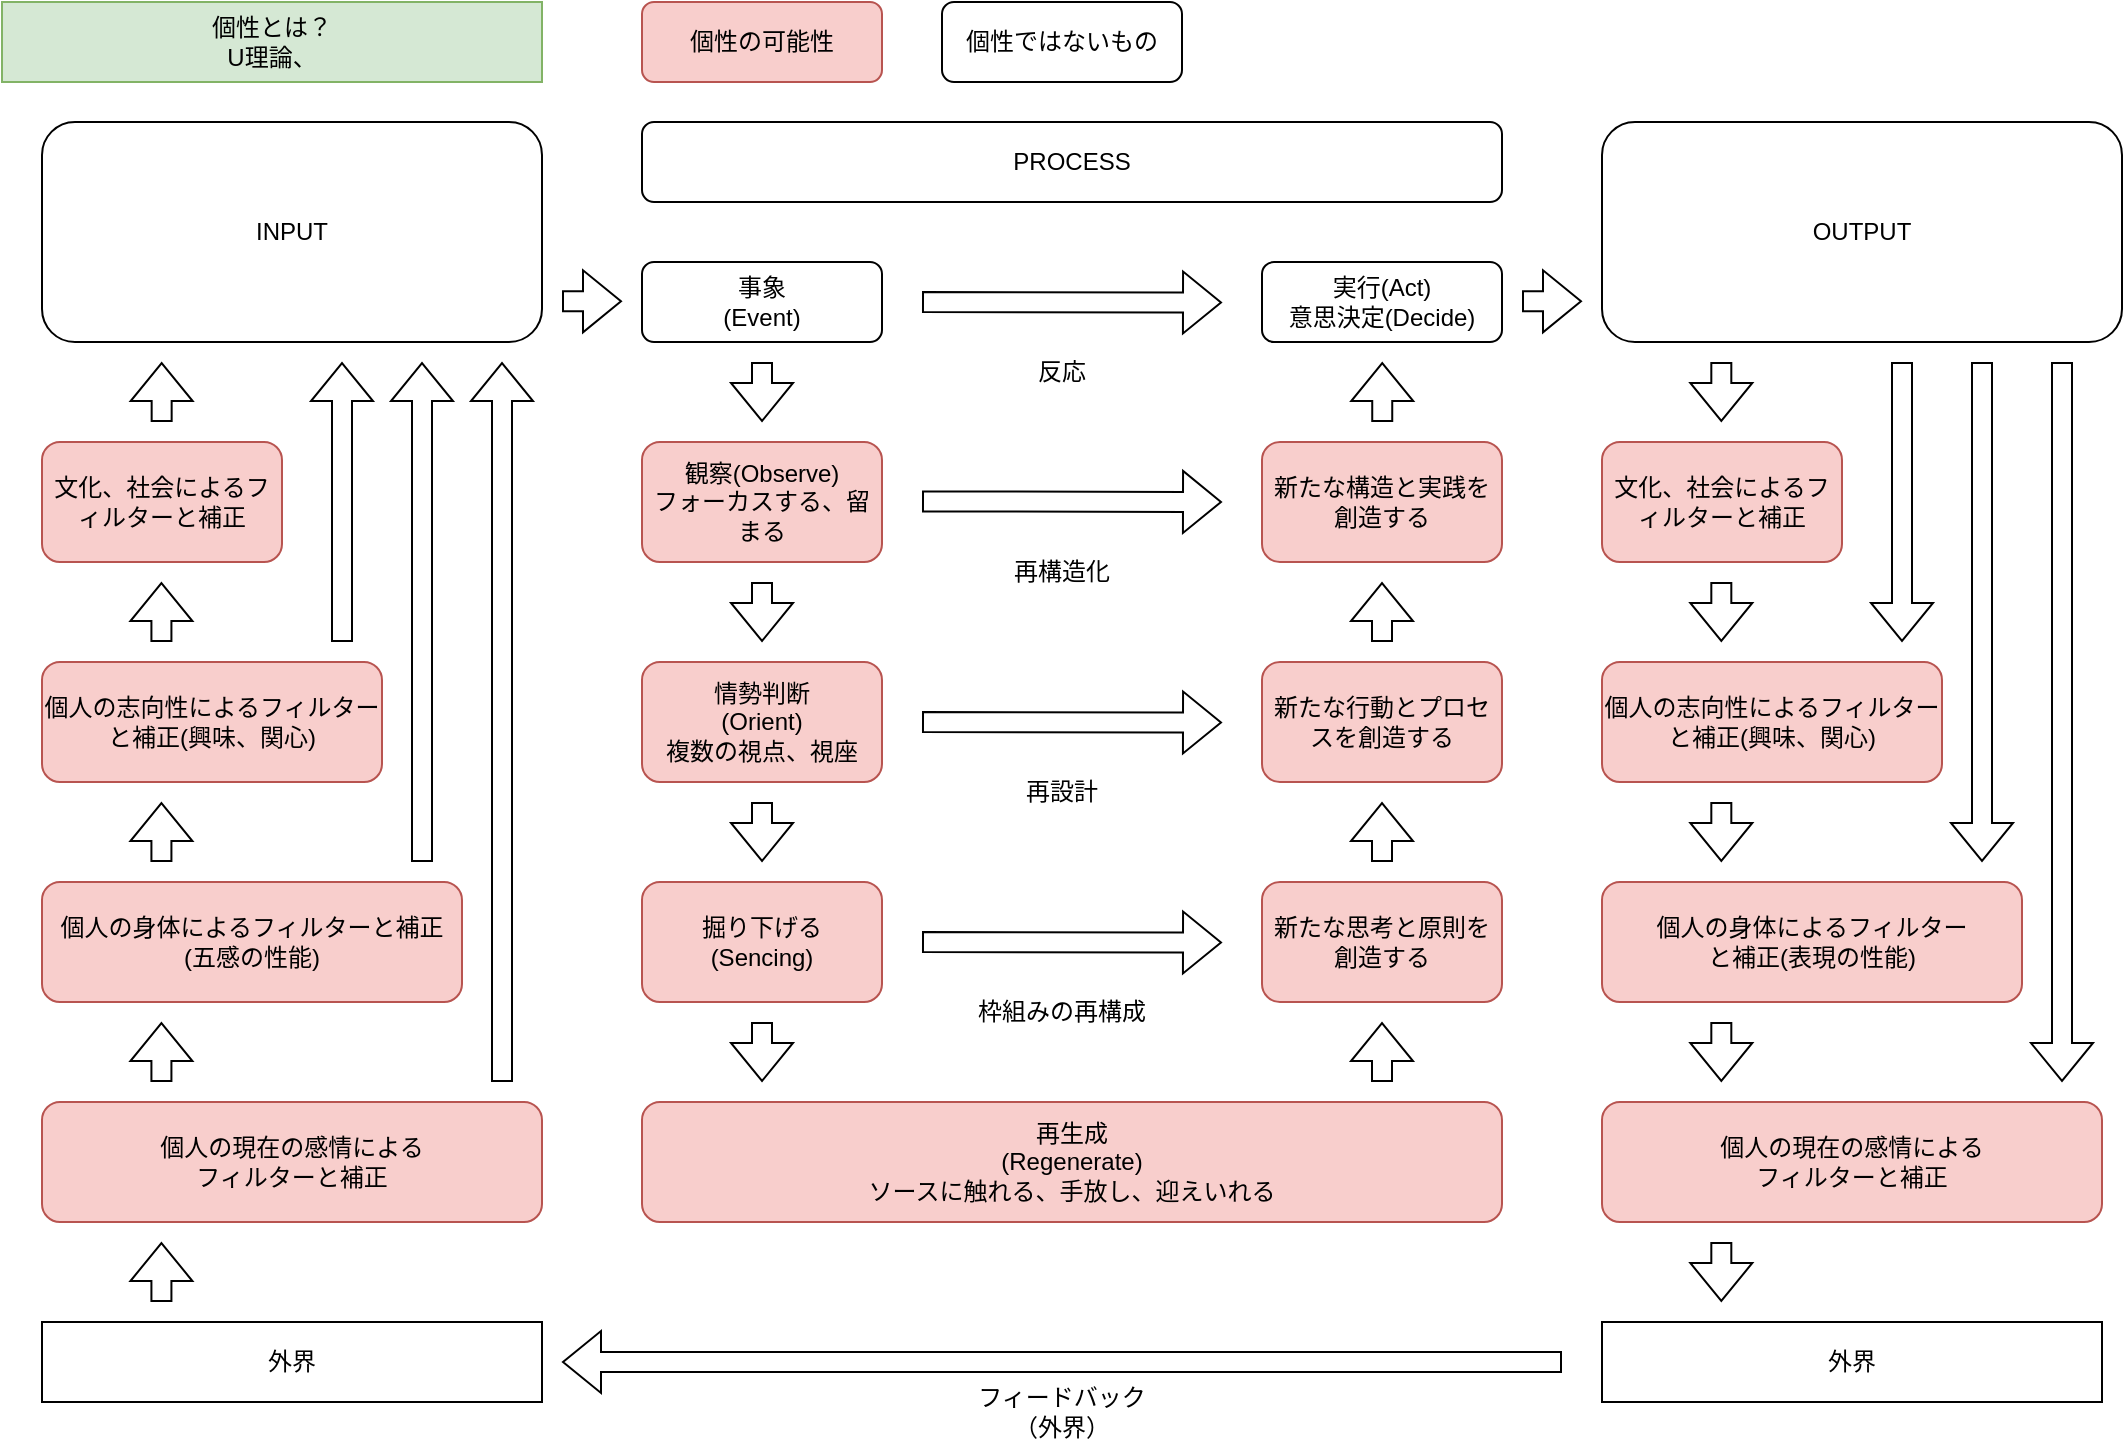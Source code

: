 <mxfile version="26.2.14">
  <diagram name="ページ1" id="k0JsH1NwCoPHk9hEPvyp">
    <mxGraphModel dx="1301" dy="985" grid="1" gridSize="10" guides="1" tooltips="1" connect="1" arrows="1" fold="1" page="1" pageScale="1" pageWidth="1169" pageHeight="827" math="0" shadow="0">
      <root>
        <mxCell id="0" />
        <mxCell id="1" parent="0" />
        <mxCell id="C3-1qT_cKMizSYInRuVy-1" value="個性とは？&lt;div&gt;U理論、&lt;/div&gt;" style="text;html=1;align=center;verticalAlign=middle;whiteSpace=wrap;rounded=0;fillColor=#d5e8d4;strokeColor=#82b366;" vertex="1" parent="1">
          <mxGeometry x="80" y="30" width="270" height="40" as="geometry" />
        </mxCell>
        <mxCell id="C3-1qT_cKMizSYInRuVy-2" value="INPUT" style="rounded=1;whiteSpace=wrap;html=1;" vertex="1" parent="1">
          <mxGeometry x="100" y="90" width="250" height="110" as="geometry" />
        </mxCell>
        <mxCell id="C3-1qT_cKMizSYInRuVy-3" value="PROCESS" style="rounded=1;whiteSpace=wrap;html=1;" vertex="1" parent="1">
          <mxGeometry x="400" y="90" width="430" height="40" as="geometry" />
        </mxCell>
        <mxCell id="C3-1qT_cKMizSYInRuVy-4" value="OUTPUT" style="rounded=1;whiteSpace=wrap;html=1;" vertex="1" parent="1">
          <mxGeometry x="880" y="90" width="260" height="110" as="geometry" />
        </mxCell>
        <mxCell id="C3-1qT_cKMizSYInRuVy-5" value="個人の志向性によるフィルター&lt;br&gt;&lt;div&gt;&lt;span style=&quot;background-color: transparent; color: light-dark(rgb(0, 0, 0), rgb(255, 255, 255));&quot;&gt;と補正&lt;/span&gt;(興味、関心)&lt;/div&gt;" style="rounded=1;whiteSpace=wrap;html=1;fillColor=#f8cecc;strokeColor=#b85450;" vertex="1" parent="1">
          <mxGeometry x="100" y="360" width="170" height="60" as="geometry" />
        </mxCell>
        <mxCell id="C3-1qT_cKMizSYInRuVy-6" value="個人の身体によるフィルターと補正&lt;div&gt;(五感の性能)&lt;/div&gt;" style="rounded=1;whiteSpace=wrap;html=1;fillColor=#f8cecc;strokeColor=#b85450;" vertex="1" parent="1">
          <mxGeometry x="100" y="470" width="210" height="60" as="geometry" />
        </mxCell>
        <mxCell id="C3-1qT_cKMizSYInRuVy-7" value="" style="shape=flexArrow;endArrow=classic;html=1;rounded=0;" edge="1" parent="1">
          <mxGeometry width="50" height="50" relative="1" as="geometry">
            <mxPoint x="159.71" y="680" as="sourcePoint" />
            <mxPoint x="159.71" y="650" as="targetPoint" />
          </mxGeometry>
        </mxCell>
        <mxCell id="C3-1qT_cKMizSYInRuVy-8" value="外界" style="rounded=0;whiteSpace=wrap;html=1;" vertex="1" parent="1">
          <mxGeometry x="100" y="690" width="250" height="40" as="geometry" />
        </mxCell>
        <mxCell id="C3-1qT_cKMizSYInRuVy-9" value="個性の可能性" style="rounded=1;whiteSpace=wrap;html=1;fillColor=#f8cecc;strokeColor=#b85450;" vertex="1" parent="1">
          <mxGeometry x="400" y="30" width="120" height="40" as="geometry" />
        </mxCell>
        <mxCell id="C3-1qT_cKMizSYInRuVy-10" value="" style="shape=flexArrow;endArrow=classic;html=1;rounded=0;" edge="1" parent="1">
          <mxGeometry width="50" height="50" relative="1" as="geometry">
            <mxPoint x="159.71" y="570" as="sourcePoint" />
            <mxPoint x="159.71" y="540" as="targetPoint" />
          </mxGeometry>
        </mxCell>
        <mxCell id="C3-1qT_cKMizSYInRuVy-11" value="" style="shape=flexArrow;endArrow=classic;html=1;rounded=0;" edge="1" parent="1">
          <mxGeometry width="50" height="50" relative="1" as="geometry">
            <mxPoint x="159.71" y="460" as="sourcePoint" />
            <mxPoint x="159.71" y="430" as="targetPoint" />
          </mxGeometry>
        </mxCell>
        <mxCell id="C3-1qT_cKMizSYInRuVy-12" value="文化、社会によるフィルターと補正" style="rounded=1;whiteSpace=wrap;html=1;fillColor=#f8cecc;strokeColor=#b85450;" vertex="1" parent="1">
          <mxGeometry x="100" y="250" width="120" height="60" as="geometry" />
        </mxCell>
        <mxCell id="C3-1qT_cKMizSYInRuVy-13" value="" style="shape=flexArrow;endArrow=classic;html=1;rounded=0;" edge="1" parent="1">
          <mxGeometry width="50" height="50" relative="1" as="geometry">
            <mxPoint x="159.71" y="350" as="sourcePoint" />
            <mxPoint x="159.71" y="320" as="targetPoint" />
          </mxGeometry>
        </mxCell>
        <mxCell id="C3-1qT_cKMizSYInRuVy-15" value="" style="shape=flexArrow;endArrow=classic;html=1;rounded=0;" edge="1" parent="1">
          <mxGeometry width="50" height="50" relative="1" as="geometry">
            <mxPoint x="159.83" y="240" as="sourcePoint" />
            <mxPoint x="159.83" y="210" as="targetPoint" />
          </mxGeometry>
        </mxCell>
        <mxCell id="C3-1qT_cKMizSYInRuVy-16" value="" style="shape=flexArrow;endArrow=classic;html=1;rounded=0;" edge="1" parent="1">
          <mxGeometry width="50" height="50" relative="1" as="geometry">
            <mxPoint x="360" y="179.66" as="sourcePoint" />
            <mxPoint x="390" y="179.66" as="targetPoint" />
          </mxGeometry>
        </mxCell>
        <mxCell id="C3-1qT_cKMizSYInRuVy-17" value="&lt;div&gt;観察&lt;span style=&quot;background-color: transparent; color: light-dark(rgb(0, 0, 0), rgb(255, 255, 255));&quot;&gt;(Observe)&lt;/span&gt;&lt;/div&gt;&lt;div&gt;フォーカスする、留まる&lt;/div&gt;" style="rounded=1;whiteSpace=wrap;html=1;fillColor=#f8cecc;strokeColor=#b85450;" vertex="1" parent="1">
          <mxGeometry x="400" y="250" width="120" height="60" as="geometry" />
        </mxCell>
        <mxCell id="C3-1qT_cKMizSYInRuVy-18" value="個人の現在の感情による&lt;div&gt;フィルターと補正&lt;/div&gt;" style="rounded=1;whiteSpace=wrap;html=1;fillColor=#f8cecc;strokeColor=#b85450;" vertex="1" parent="1">
          <mxGeometry x="100" y="580" width="250" height="60" as="geometry" />
        </mxCell>
        <mxCell id="C3-1qT_cKMizSYInRuVy-19" value="" style="shape=flexArrow;endArrow=classic;html=1;rounded=0;" edge="1" parent="1">
          <mxGeometry width="50" height="50" relative="1" as="geometry">
            <mxPoint x="330" y="570" as="sourcePoint" />
            <mxPoint x="330" y="210" as="targetPoint" />
          </mxGeometry>
        </mxCell>
        <mxCell id="C3-1qT_cKMizSYInRuVy-20" value="" style="shape=flexArrow;endArrow=classic;html=1;rounded=0;" edge="1" parent="1">
          <mxGeometry width="50" height="50" relative="1" as="geometry">
            <mxPoint x="290" y="460" as="sourcePoint" />
            <mxPoint x="290" y="210" as="targetPoint" />
          </mxGeometry>
        </mxCell>
        <mxCell id="C3-1qT_cKMizSYInRuVy-21" value="" style="shape=flexArrow;endArrow=classic;html=1;rounded=0;" edge="1" parent="1">
          <mxGeometry width="50" height="50" relative="1" as="geometry">
            <mxPoint x="250" y="350" as="sourcePoint" />
            <mxPoint x="250" y="210" as="targetPoint" />
          </mxGeometry>
        </mxCell>
        <mxCell id="C3-1qT_cKMizSYInRuVy-22" value="個人の志向性によるフィルター&lt;div&gt;と補正(興味、関心)&lt;/div&gt;" style="rounded=1;whiteSpace=wrap;html=1;fillColor=#f8cecc;strokeColor=#b85450;" vertex="1" parent="1">
          <mxGeometry x="880" y="360" width="170" height="60" as="geometry" />
        </mxCell>
        <mxCell id="C3-1qT_cKMizSYInRuVy-23" value="個人の身体によるフィルター&lt;div&gt;と補正(表現の性能)&lt;/div&gt;" style="rounded=1;whiteSpace=wrap;html=1;fillColor=#f8cecc;strokeColor=#b85450;" vertex="1" parent="1">
          <mxGeometry x="880" y="470" width="210" height="60" as="geometry" />
        </mxCell>
        <mxCell id="C3-1qT_cKMizSYInRuVy-24" value="文化、社会によるフィルターと補正" style="rounded=1;whiteSpace=wrap;html=1;fillColor=#f8cecc;strokeColor=#b85450;" vertex="1" parent="1">
          <mxGeometry x="880" y="250" width="120" height="60" as="geometry" />
        </mxCell>
        <mxCell id="C3-1qT_cKMizSYInRuVy-25" value="個人の現在の感情による&lt;div&gt;フィルターと補正&lt;/div&gt;" style="rounded=1;whiteSpace=wrap;html=1;fillColor=#f8cecc;strokeColor=#b85450;" vertex="1" parent="1">
          <mxGeometry x="880" y="580" width="250" height="60" as="geometry" />
        </mxCell>
        <mxCell id="C3-1qT_cKMizSYInRuVy-26" value="外界" style="rounded=0;whiteSpace=wrap;html=1;" vertex="1" parent="1">
          <mxGeometry x="880" y="690" width="250" height="40" as="geometry" />
        </mxCell>
        <mxCell id="C3-1qT_cKMizSYInRuVy-27" value="" style="shape=flexArrow;endArrow=classic;html=1;rounded=0;" edge="1" parent="1">
          <mxGeometry width="50" height="50" relative="1" as="geometry">
            <mxPoint x="840" y="179.66" as="sourcePoint" />
            <mxPoint x="870" y="179.66" as="targetPoint" />
          </mxGeometry>
        </mxCell>
        <mxCell id="C3-1qT_cKMizSYInRuVy-28" value="" style="shape=flexArrow;endArrow=classic;html=1;rounded=0;" edge="1" parent="1">
          <mxGeometry width="50" height="50" relative="1" as="geometry">
            <mxPoint x="939.66" y="210" as="sourcePoint" />
            <mxPoint x="939.66" y="240" as="targetPoint" />
          </mxGeometry>
        </mxCell>
        <mxCell id="C3-1qT_cKMizSYInRuVy-29" value="" style="shape=flexArrow;endArrow=classic;html=1;rounded=0;" edge="1" parent="1">
          <mxGeometry width="50" height="50" relative="1" as="geometry">
            <mxPoint x="939.66" y="320" as="sourcePoint" />
            <mxPoint x="939.66" y="350" as="targetPoint" />
          </mxGeometry>
        </mxCell>
        <mxCell id="C3-1qT_cKMizSYInRuVy-31" value="" style="shape=flexArrow;endArrow=classic;html=1;rounded=0;" edge="1" parent="1">
          <mxGeometry width="50" height="50" relative="1" as="geometry">
            <mxPoint x="939.66" y="430" as="sourcePoint" />
            <mxPoint x="939.66" y="460" as="targetPoint" />
          </mxGeometry>
        </mxCell>
        <mxCell id="C3-1qT_cKMizSYInRuVy-32" value="" style="shape=flexArrow;endArrow=classic;html=1;rounded=0;" edge="1" parent="1">
          <mxGeometry width="50" height="50" relative="1" as="geometry">
            <mxPoint x="939.66" y="540" as="sourcePoint" />
            <mxPoint x="939.66" y="570" as="targetPoint" />
          </mxGeometry>
        </mxCell>
        <mxCell id="C3-1qT_cKMizSYInRuVy-33" value="" style="shape=flexArrow;endArrow=classic;html=1;rounded=0;" edge="1" parent="1">
          <mxGeometry width="50" height="50" relative="1" as="geometry">
            <mxPoint x="939.66" y="650" as="sourcePoint" />
            <mxPoint x="939.66" y="680" as="targetPoint" />
          </mxGeometry>
        </mxCell>
        <mxCell id="C3-1qT_cKMizSYInRuVy-34" value="" style="shape=flexArrow;endArrow=classic;html=1;rounded=0;" edge="1" parent="1">
          <mxGeometry width="50" height="50" relative="1" as="geometry">
            <mxPoint x="860" y="710" as="sourcePoint" />
            <mxPoint x="360" y="710" as="targetPoint" />
          </mxGeometry>
        </mxCell>
        <mxCell id="C3-1qT_cKMizSYInRuVy-35" value="" style="shape=flexArrow;endArrow=classic;html=1;rounded=0;" edge="1" parent="1">
          <mxGeometry width="50" height="50" relative="1" as="geometry">
            <mxPoint x="1030" y="210" as="sourcePoint" />
            <mxPoint x="1030" y="350" as="targetPoint" />
          </mxGeometry>
        </mxCell>
        <mxCell id="C3-1qT_cKMizSYInRuVy-36" value="" style="shape=flexArrow;endArrow=classic;html=1;rounded=0;" edge="1" parent="1">
          <mxGeometry width="50" height="50" relative="1" as="geometry">
            <mxPoint x="1070" y="210" as="sourcePoint" />
            <mxPoint x="1070" y="460" as="targetPoint" />
          </mxGeometry>
        </mxCell>
        <mxCell id="C3-1qT_cKMizSYInRuVy-37" value="" style="shape=flexArrow;endArrow=classic;html=1;rounded=0;" edge="1" parent="1">
          <mxGeometry width="50" height="50" relative="1" as="geometry">
            <mxPoint x="1110" y="210" as="sourcePoint" />
            <mxPoint x="1110" y="570" as="targetPoint" />
          </mxGeometry>
        </mxCell>
        <mxCell id="C3-1qT_cKMizSYInRuVy-38" value="フィードバック&lt;div&gt;（外界）&lt;/div&gt;" style="text;html=1;align=center;verticalAlign=middle;whiteSpace=wrap;rounded=0;" vertex="1" parent="1">
          <mxGeometry x="565" y="720" width="90" height="30" as="geometry" />
        </mxCell>
        <mxCell id="C3-1qT_cKMizSYInRuVy-39" value="情勢判断&lt;div&gt;(Orient)&lt;/div&gt;&lt;div&gt;複数の視点、視座&lt;/div&gt;" style="rounded=1;whiteSpace=wrap;html=1;fillColor=#f8cecc;strokeColor=#b85450;" vertex="1" parent="1">
          <mxGeometry x="400" y="360" width="120" height="60" as="geometry" />
        </mxCell>
        <mxCell id="C3-1qT_cKMizSYInRuVy-40" value="掘り下げる&lt;div&gt;(Sencing)&lt;/div&gt;" style="rounded=1;whiteSpace=wrap;html=1;fillColor=#f8cecc;strokeColor=#b85450;" vertex="1" parent="1">
          <mxGeometry x="400" y="470" width="120" height="60" as="geometry" />
        </mxCell>
        <mxCell id="C3-1qT_cKMizSYInRuVy-41" value="&lt;div&gt;再生成&lt;br&gt;(Regenerate)&lt;/div&gt;ソースに触れる、手放し、迎えいれる" style="rounded=1;whiteSpace=wrap;html=1;fillColor=#f8cecc;strokeColor=#b85450;" vertex="1" parent="1">
          <mxGeometry x="400" y="580" width="430" height="60" as="geometry" />
        </mxCell>
        <mxCell id="C3-1qT_cKMizSYInRuVy-42" value="新たな思考と原則を創造する" style="rounded=1;whiteSpace=wrap;html=1;fillColor=#f8cecc;strokeColor=#b85450;" vertex="1" parent="1">
          <mxGeometry x="710" y="470" width="120" height="60" as="geometry" />
        </mxCell>
        <mxCell id="C3-1qT_cKMizSYInRuVy-45" value="新たな行動とプロセスを創造する" style="rounded=1;whiteSpace=wrap;html=1;fillColor=#f8cecc;strokeColor=#b85450;" vertex="1" parent="1">
          <mxGeometry x="710" y="360" width="120" height="60" as="geometry" />
        </mxCell>
        <mxCell id="C3-1qT_cKMizSYInRuVy-46" value="新たな構造と実践を創造する" style="rounded=1;whiteSpace=wrap;html=1;fillColor=#f8cecc;strokeColor=#b85450;" vertex="1" parent="1">
          <mxGeometry x="710" y="250" width="120" height="60" as="geometry" />
        </mxCell>
        <mxCell id="C3-1qT_cKMizSYInRuVy-47" value="" style="shape=flexArrow;endArrow=classic;html=1;rounded=0;" edge="1" parent="1">
          <mxGeometry width="50" height="50" relative="1" as="geometry">
            <mxPoint x="460.0" y="210" as="sourcePoint" />
            <mxPoint x="460.0" y="240" as="targetPoint" />
          </mxGeometry>
        </mxCell>
        <mxCell id="C3-1qT_cKMizSYInRuVy-48" value="" style="shape=flexArrow;endArrow=classic;html=1;rounded=0;" edge="1" parent="1">
          <mxGeometry width="50" height="50" relative="1" as="geometry">
            <mxPoint x="460.0" y="320" as="sourcePoint" />
            <mxPoint x="460.0" y="350" as="targetPoint" />
          </mxGeometry>
        </mxCell>
        <mxCell id="C3-1qT_cKMizSYInRuVy-49" value="" style="shape=flexArrow;endArrow=classic;html=1;rounded=0;" edge="1" parent="1">
          <mxGeometry width="50" height="50" relative="1" as="geometry">
            <mxPoint x="460.0" y="430" as="sourcePoint" />
            <mxPoint x="460.0" y="460" as="targetPoint" />
          </mxGeometry>
        </mxCell>
        <mxCell id="C3-1qT_cKMizSYInRuVy-50" value="" style="shape=flexArrow;endArrow=classic;html=1;rounded=0;" edge="1" parent="1">
          <mxGeometry width="50" height="50" relative="1" as="geometry">
            <mxPoint x="460.0" y="540" as="sourcePoint" />
            <mxPoint x="460.0" y="570" as="targetPoint" />
          </mxGeometry>
        </mxCell>
        <mxCell id="C3-1qT_cKMizSYInRuVy-51" value="" style="shape=flexArrow;endArrow=classic;html=1;rounded=0;" edge="1" parent="1">
          <mxGeometry width="50" height="50" relative="1" as="geometry">
            <mxPoint x="770" y="570" as="sourcePoint" />
            <mxPoint x="770" y="540" as="targetPoint" />
          </mxGeometry>
        </mxCell>
        <mxCell id="C3-1qT_cKMizSYInRuVy-52" value="" style="shape=flexArrow;endArrow=classic;html=1;rounded=0;" edge="1" parent="1">
          <mxGeometry width="50" height="50" relative="1" as="geometry">
            <mxPoint x="770" y="460" as="sourcePoint" />
            <mxPoint x="770" y="430" as="targetPoint" />
          </mxGeometry>
        </mxCell>
        <mxCell id="C3-1qT_cKMizSYInRuVy-53" value="" style="shape=flexArrow;endArrow=classic;html=1;rounded=0;" edge="1" parent="1">
          <mxGeometry width="50" height="50" relative="1" as="geometry">
            <mxPoint x="770" y="350" as="sourcePoint" />
            <mxPoint x="770" y="320" as="targetPoint" />
          </mxGeometry>
        </mxCell>
        <mxCell id="C3-1qT_cKMizSYInRuVy-54" value="" style="shape=flexArrow;endArrow=classic;html=1;rounded=0;" edge="1" parent="1">
          <mxGeometry width="50" height="50" relative="1" as="geometry">
            <mxPoint x="770.12" y="240" as="sourcePoint" />
            <mxPoint x="770.12" y="210" as="targetPoint" />
          </mxGeometry>
        </mxCell>
        <mxCell id="C3-1qT_cKMizSYInRuVy-55" value="" style="shape=flexArrow;endArrow=classic;html=1;rounded=0;" edge="1" parent="1">
          <mxGeometry width="50" height="50" relative="1" as="geometry">
            <mxPoint x="540" y="279.71" as="sourcePoint" />
            <mxPoint x="690" y="280" as="targetPoint" />
          </mxGeometry>
        </mxCell>
        <mxCell id="C3-1qT_cKMizSYInRuVy-56" value="再構造化" style="text;html=1;align=center;verticalAlign=middle;whiteSpace=wrap;rounded=0;" vertex="1" parent="1">
          <mxGeometry x="550" y="300" width="120" height="30" as="geometry" />
        </mxCell>
        <mxCell id="C3-1qT_cKMizSYInRuVy-57" value="事象&lt;div&gt;(Event)&lt;/div&gt;" style="rounded=1;whiteSpace=wrap;html=1;" vertex="1" parent="1">
          <mxGeometry x="400" y="160" width="120" height="40" as="geometry" />
        </mxCell>
        <mxCell id="C3-1qT_cKMizSYInRuVy-58" value="実行&lt;span style=&quot;background-color: transparent; color: light-dark(rgb(0, 0, 0), rgb(255, 255, 255));&quot;&gt;(Act)&lt;/span&gt;&lt;div&gt;意思決定(Decide)&lt;/div&gt;" style="rounded=1;whiteSpace=wrap;html=1;" vertex="1" parent="1">
          <mxGeometry x="710" y="160" width="120" height="40" as="geometry" />
        </mxCell>
        <mxCell id="C3-1qT_cKMizSYInRuVy-59" value="" style="shape=flexArrow;endArrow=classic;html=1;rounded=0;" edge="1" parent="1">
          <mxGeometry width="50" height="50" relative="1" as="geometry">
            <mxPoint x="540" y="180.0" as="sourcePoint" />
            <mxPoint x="690" y="180.29" as="targetPoint" />
          </mxGeometry>
        </mxCell>
        <mxCell id="C3-1qT_cKMizSYInRuVy-60" value="反応" style="text;html=1;align=center;verticalAlign=middle;whiteSpace=wrap;rounded=0;" vertex="1" parent="1">
          <mxGeometry x="550" y="200" width="120" height="30" as="geometry" />
        </mxCell>
        <mxCell id="C3-1qT_cKMizSYInRuVy-61" value="" style="shape=flexArrow;endArrow=classic;html=1;rounded=0;" edge="1" parent="1">
          <mxGeometry width="50" height="50" relative="1" as="geometry">
            <mxPoint x="540" y="390.0" as="sourcePoint" />
            <mxPoint x="690" y="390.29" as="targetPoint" />
          </mxGeometry>
        </mxCell>
        <mxCell id="C3-1qT_cKMizSYInRuVy-62" value="再設計" style="text;html=1;align=center;verticalAlign=middle;whiteSpace=wrap;rounded=0;" vertex="1" parent="1">
          <mxGeometry x="550" y="410" width="120" height="30" as="geometry" />
        </mxCell>
        <mxCell id="C3-1qT_cKMizSYInRuVy-63" value="" style="shape=flexArrow;endArrow=classic;html=1;rounded=0;" edge="1" parent="1">
          <mxGeometry width="50" height="50" relative="1" as="geometry">
            <mxPoint x="540" y="500.0" as="sourcePoint" />
            <mxPoint x="690" y="500.29" as="targetPoint" />
          </mxGeometry>
        </mxCell>
        <mxCell id="C3-1qT_cKMizSYInRuVy-64" value="枠組みの再構成" style="text;html=1;align=center;verticalAlign=middle;whiteSpace=wrap;rounded=0;" vertex="1" parent="1">
          <mxGeometry x="550" y="520" width="120" height="30" as="geometry" />
        </mxCell>
        <mxCell id="C3-1qT_cKMizSYInRuVy-65" value="個性ではないもの" style="rounded=1;whiteSpace=wrap;html=1;" vertex="1" parent="1">
          <mxGeometry x="550" y="30" width="120" height="40" as="geometry" />
        </mxCell>
      </root>
    </mxGraphModel>
  </diagram>
</mxfile>
